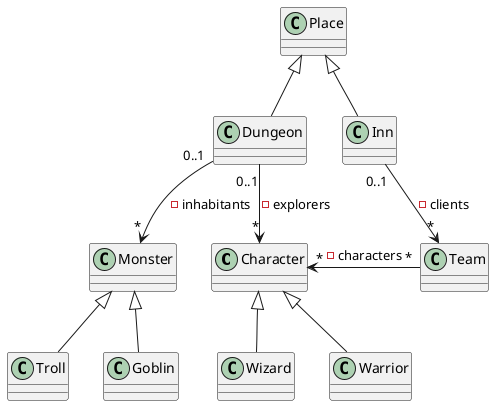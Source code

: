 @startuml


class Character
class Wizard extends Character
class Warrior extends Character

class Team

class Place
class Dungeon extends Place
class Inn extends Place

class Monster
class Troll extends Monster
class Goblin extends Monster

Inn "0..1" --> "*" Team: -clients
Team "*" --> "*" Character: -characters

Dungeon "0..1" --> "*" Monster: -inhabitants
Dungeon "0..1" --> "*" Character: -explorers

Character -[hidden]> Team


@enduml
